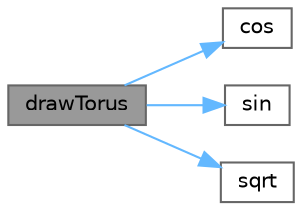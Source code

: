 digraph "drawTorus"
{
 // LATEX_PDF_SIZE
  bgcolor="transparent";
  edge [fontname=Helvetica,fontsize=10,labelfontname=Helvetica,labelfontsize=10];
  node [fontname=Helvetica,fontsize=10,shape=box,height=0.2,width=0.4];
  rankdir="LR";
  Node1 [id="Node000001",label="drawTorus",height=0.2,width=0.4,color="gray40", fillcolor="grey60", style="filled", fontcolor="black",tooltip=" "];
  Node1 -> Node2 [id="edge4_Node000001_Node000002",color="steelblue1",style="solid",tooltip=" "];
  Node2 [id="Node000002",label="cos",height=0.2,width=0.4,color="grey40", fillcolor="white", style="filled",URL="$_array_cwise_unary_ops_8h.html#a92b03396990b0e9eea0731aa406e31a4",tooltip=" "];
  Node1 -> Node3 [id="edge5_Node000001_Node000003",color="steelblue1",style="solid",tooltip=" "];
  Node3 [id="Node000003",label="sin",height=0.2,width=0.4,color="grey40", fillcolor="white", style="filled",URL="$_array_cwise_unary_ops_8h.html#a9cfb0ea58bd813510a9e2db18a5e49f0",tooltip=" "];
  Node1 -> Node4 [id="edge6_Node000001_Node000004",color="steelblue1",style="solid",tooltip=" "];
  Node4 [id="Node000004",label="sqrt",height=0.2,width=0.4,color="grey40", fillcolor="white", style="filled",URL="$_array_cwise_unary_ops_8h.html#a656b9217a2fcb6de59dc8d1eb3079cc7",tooltip=" "];
}

